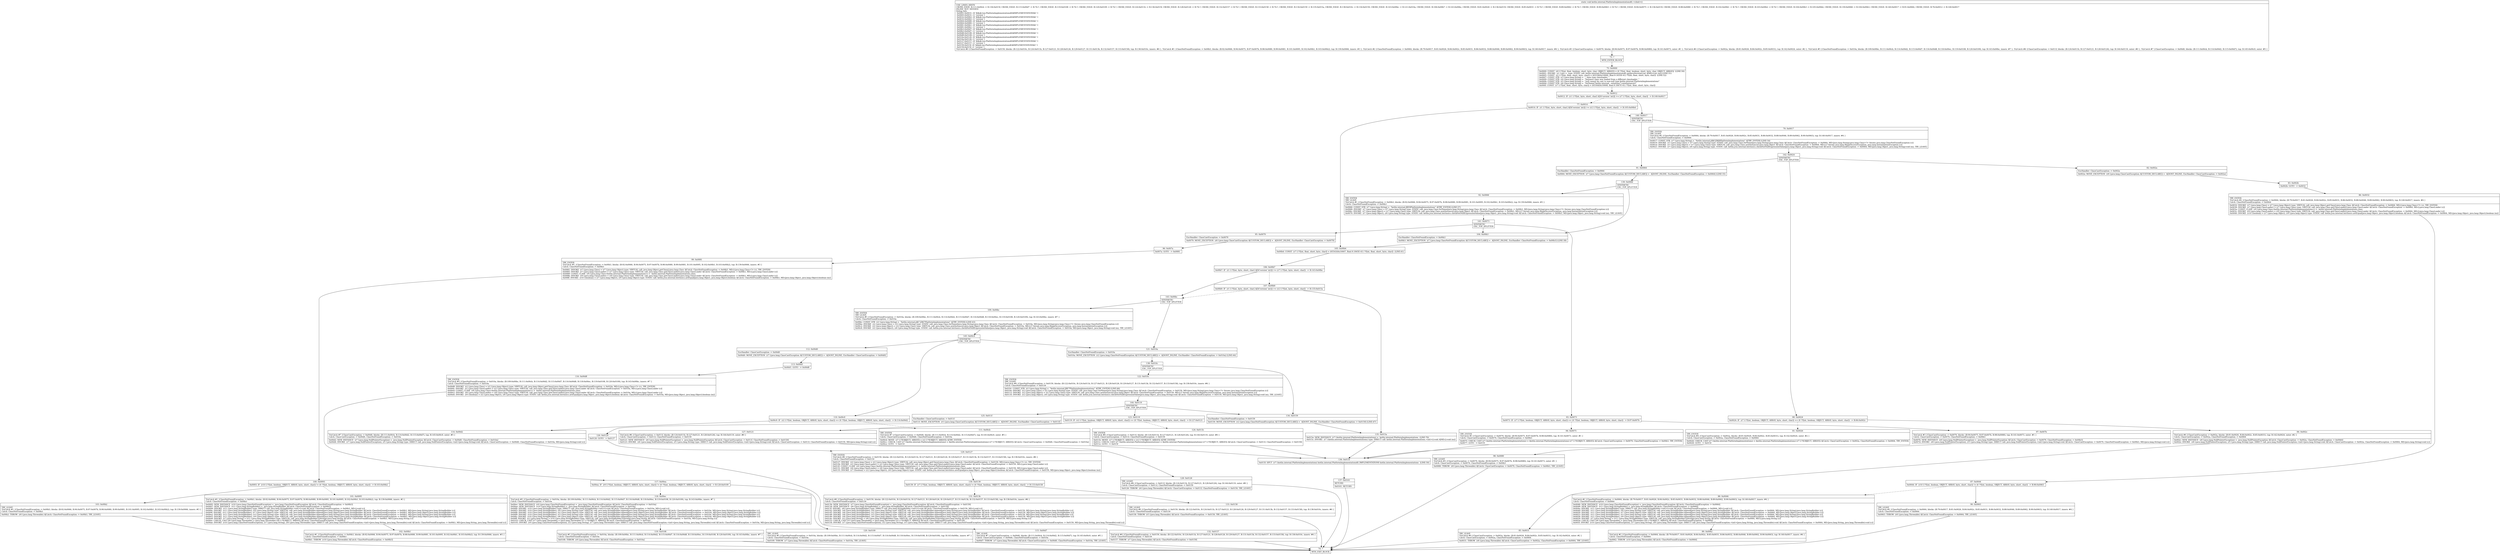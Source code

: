 digraph "CFG forkotlin.internal.PlatformImplementationsKt.\<clinit\>()V" {
Node_73 [shape=record,label="{73\:\ ?|MTH_ENTER_BLOCK\l}"];
Node_75 [shape=record,label="{75\:\ 0x0000|0x0000: CONST  (r0 I:??[int, float, boolean, short, byte, char, OBJECT, ARRAY]) = (0 ??[int, float, boolean, short, byte, char, OBJECT, ARRAY])  (LINE:50)\l0x0001: INVOKE  (r1 I:int) =  type: STATIC call: kotlin.internal.PlatformImplementationsKt.getJavaVersion():int A[MD:():int (m)] (LINE:51)\l0x0005: CONST  (r2 I:??[int, float, short, byte, char]) = (65536(0x10000, float:9.1835E\-41) ??[int, float, short, byte, char])  (LINE:52)\l0x0007: CONST_STR  (r3 I:java.lang.String) =  \", base type classloader: \" \l0x0009: CONST_STR  (r4 I:java.lang.String) =  \"Instance class was loaded from a different classloader: \" \l0x000b: CONST_STR  (r5 I:java.lang.String) =  \"null cannot be cast to non\-null type kotlin.internal.PlatformImplementations\" \l0x000d: CONST_STR  (r6 I:java.lang.String) =  \"forName(\"kotlin.internal…entations\").newInstance()\" \l0x000f: CONST  (r7 I:??[int, float, short, byte, char]) = (65544(0x10008, float:9.1847E\-41) ??[int, float, short, byte, char]) \l}"];
Node_76 [shape=record,label="{76\:\ 0x0012|0x0012: IF  (r1 I:??[int, byte, short, char] A[D('version' int)]) \>= (r7 I:??[int, byte, short, char])  \-\> B:140:0x0017 \l}"];
Node_77 [shape=record,label="{77\:\ 0x0014|0x0014: IF  (r1 I:??[int, byte, short, char] A[D('version' int)]) \>= (r2 I:??[int, byte, short, char])  \-\> B:105:0x00b4 \l}"];
Node_105 [shape=record,label="{105\:\ 0x00b4|0x00b4: CONST  (r7 I:??[int, float, short, byte, char]) = (65543(0x10007, float:9.1845E\-41) ??[int, float, short, byte, char])  (LINE:61)\l}"];
Node_106 [shape=record,label="{106\:\ 0x00b7|0x00b7: IF  (r1 I:??[int, byte, short, char] A[D('version' int)]) \>= (r7 I:??[int, byte, short, char])  \-\> B:143:0x00bc \l}"];
Node_107 [shape=record,label="{107\:\ 0x00b9|0x00b9: IF  (r1 I:??[int, byte, short, char] A[D('version' int)]) \>= (r2 I:??[int, byte, short, char])  \-\> B:135:0x015a \l}"];
Node_135 [shape=record,label="{135\:\ 0x015a|0x015a: NEW_INSTANCE  (r7 I:kotlin.internal.PlatformImplementations) =  kotlin.internal.PlatformImplementations  (LINE:70)\l0x015c: INVOKE  (r7 I:kotlin.internal.PlatformImplementations) type: DIRECT call: kotlin.internal.PlatformImplementations.\<init\>():void A[MD:():void (m)]\l}"];
Node_136 [shape=record,label="{136\:\ 0x015f|0x015f: SPUT  (r7 I:kotlin.internal.PlatformImplementations) kotlin.internal.PlatformImplementationsKt.IMPLEMENTATIONS kotlin.internal.PlatformImplementations  (LINE:50)\l}"];
Node_137 [shape=record,label="{137\:\ 0x0161|RETURN\l|0x0161: RETURN   \l}"];
Node_74 [shape=record,label="{74\:\ ?|MTH_EXIT_BLOCK\l}"];
Node_143 [shape=record,label="{143\:\ 0x00bc|SYNTHETIC\lEXC_TOP_SPLITTER\l}"];
Node_109 [shape=record,label="{109\:\ 0x00bc|TRY_ENTER\lTRY_LEAVE\lTryCatch #5 \{ClassNotFoundException \-\> 0x010a, blocks: (B:109:0x00bc, B:111:0x00cb, B:114:0x00d2, B:115:0x00d7, B:116:0x00d8, B:118:0x00ec, B:119:0x0108, B:120:0x0109), top: B:143:0x00bc, inners: #7 \}\lCatch: ClassNotFoundException \-\> 0x010a\l|0x00bc: CONST_STR  (r2 I:java.lang.String) =  \"kotlin.internal.jdk7.JDK7PlatformImplementations\" A[TRY_ENTER] (LINE:63)\l0x00be: INVOKE  (r2 I:java.lang.Class) = (r2 I:java.lang.String) type: STATIC call: java.lang.Class.forName(java.lang.String):java.lang.Class A[Catch: ClassNotFoundException \-\> 0x010a, MD:(java.lang.String):java.lang.Class\<?\> throws java.lang.ClassNotFoundException (c)]\l0x00c2: INVOKE  (r2 I:java.lang.Object) = (r2 I:java.lang.Class) type: VIRTUAL call: java.lang.Class.newInstance():java.lang.Object A[Catch: ClassNotFoundException \-\> 0x010a, MD:():T throws java.lang.IllegalAccessException, java.lang.InstantiationException (c)]\l0x00c6: INVOKE  (r2 I:java.lang.Object), (r6 I:java.lang.String) type: STATIC call: kotlin.jvm.internal.Intrinsics.checkNotNullExpressionValue(java.lang.Object, java.lang.String):void A[Catch: ClassNotFoundException \-\> 0x010a, MD:(java.lang.Object, java.lang.String):void (m), TRY_LEAVE]\l}"];
Node_145 [shape=record,label="{145\:\ 0x00c9|SYNTHETIC\lEXC_TOP_SPLITTER\l}"];
Node_110 [shape=record,label="{110\:\ 0x00c9|0x00c9: IF  (r2 I:??[int, boolean, OBJECT, ARRAY, byte, short, char]) == (0 ??[int, boolean, OBJECT, ARRAY, byte, short, char])  \-\> B:114:0x00d2 \l}"];
Node_111 [shape=record,label="{111\:\ 0x00cb|TRY_ENTER\lTryCatch #7 \{ClassCastException \-\> 0x00d0, blocks: (B:111:0x00cb, B:114:0x00d2, B:115:0x00d7), top: B:145:0x00c9, outer: #5 \}\lCatch: ClassCastException \-\> 0x00d0, ClassNotFoundException \-\> 0x010a\l|0x00cb: MOVE  (r7 I:??[OBJECT, ARRAY]) = (r2 I:??[OBJECT, ARRAY]) A[TRY_ENTER]\l0x00cc: CHECK_CAST (r7 I:kotlin.internal.PlatformImplementations) = (kotlin.internal.PlatformImplementations) (r7 I:??[OBJECT, ARRAY]) A[Catch: ClassCastException \-\> 0x00d0, ClassNotFoundException \-\> 0x010a]\l0x00ce: GOTO  \-\> 0x015f \l}"];
Node_114 [shape=record,label="{114\:\ 0x00d2|TryCatch #7 \{ClassCastException \-\> 0x00d0, blocks: (B:111:0x00cb, B:114:0x00d2, B:115:0x00d7), top: B:145:0x00c9, outer: #5 \}\lCatch: ClassCastException \-\> 0x00d0, ClassNotFoundException \-\> 0x010a\l|0x00d2: NEW_INSTANCE  (r7 I:java.lang.NullPointerException) =  java.lang.NullPointerException A[Catch: ClassCastException \-\> 0x00d0, ClassNotFoundException \-\> 0x010a]\l0x00d4: INVOKE  (r7 I:java.lang.NullPointerException), (r5 I:java.lang.String) type: DIRECT call: java.lang.NullPointerException.\<init\>(java.lang.String):void A[Catch: ClassCastException \-\> 0x00d0, ClassNotFoundException \-\> 0x010a, MD:(java.lang.String):void (c)]\l}"];
Node_115 [shape=record,label="{115\:\ 0x00d7|TRY_LEAVE\lTryCatch #7 \{ClassCastException \-\> 0x00d0, blocks: (B:111:0x00cb, B:114:0x00d2, B:115:0x00d7), top: B:145:0x00c9, outer: #5 \}\lCatch: ClassCastException \-\> 0x00d0, ClassNotFoundException \-\> 0x010a\l|0x00d7: THROW  (r7 I:java.lang.Throwable) A[Catch: ClassCastException \-\> 0x00d0, ClassNotFoundException \-\> 0x010a, TRY_LEAVE]\l}"];
Node_112 [shape=record,label="{112\:\ 0x00d0|ExcHandler: ClassCastException \-\> 0x00d0\l|0x00d0: MOVE_EXCEPTION  (r7 I:java.lang.ClassCastException A[CUSTOM_DECLARE]) =  A[DONT_INLINE, ExcHandler: ClassCastException \-\> 0x00d0]\l}"];
Node_113 [shape=record,label="{113\:\ 0x00d1|0x00d1: GOTO  \-\> 0x00d8 \l}"];
Node_116 [shape=record,label="{116\:\ 0x00d8|TRY_ENTER\lTryCatch #5 \{ClassNotFoundException \-\> 0x010a, blocks: (B:109:0x00bc, B:111:0x00cb, B:114:0x00d2, B:115:0x00d7, B:116:0x00d8, B:118:0x00ec, B:119:0x0108, B:120:0x0109), top: B:143:0x00bc, inners: #7 \}\lCatch: ClassNotFoundException \-\> 0x010a\l|0x00d8: INVOKE  (r2 I:java.lang.Class) = (r2 I:java.lang.Object) type: VIRTUAL call: java.lang.Object.getClass():java.lang.Class A[Catch: ClassNotFoundException \-\> 0x010a, MD:():java.lang.Class\<?\> (c), TRY_ENTER]\l0x00dc: INVOKE  (r2 I:java.lang.ClassLoader) = (r2 I:java.lang.Class) type: VIRTUAL call: java.lang.Class.getClassLoader():java.lang.ClassLoader A[Catch: ClassNotFoundException \-\> 0x010a, MD:():java.lang.ClassLoader (c)]\l0x00e0: CONST_CLASS  (r8 I:java.lang.Class\<kotlin.internal.PlatformImplementations\>) =  kotlin.internal.PlatformImplementations.class \l0x00e2: INVOKE  (r8 I:java.lang.ClassLoader) = (r8 I:java.lang.Class) type: VIRTUAL call: java.lang.Class.getClassLoader():java.lang.ClassLoader A[Catch: ClassNotFoundException \-\> 0x010a, MD:():java.lang.ClassLoader (c)]\l0x00e6: INVOKE  (r9 I:boolean) = (r2 I:java.lang.Object), (r8 I:java.lang.Object) type: STATIC call: kotlin.jvm.internal.Intrinsics.areEqual(java.lang.Object, java.lang.Object):boolean A[Catch: ClassNotFoundException \-\> 0x010a, MD:(java.lang.Object, java.lang.Object):boolean (m)]\l}"];
Node_117 [shape=record,label="{117\:\ 0x00ea|0x00ea: IF  (r9 I:??[int, boolean, OBJECT, ARRAY, byte, short, char]) != (0 ??[int, boolean, OBJECT, ARRAY, byte, short, char])  \-\> B:120:0x0109 \l}"];
Node_118 [shape=record,label="{118\:\ 0x00ec|TryCatch #5 \{ClassNotFoundException \-\> 0x010a, blocks: (B:109:0x00bc, B:111:0x00cb, B:114:0x00d2, B:115:0x00d7, B:116:0x00d8, B:118:0x00ec, B:119:0x0108, B:120:0x0109), top: B:143:0x00bc, inners: #7 \}\lCatch: ClassNotFoundException \-\> 0x010a\l|0x00ec: NEW_INSTANCE  (r9 I:java.lang.ClassNotFoundException) =  java.lang.ClassNotFoundException A[Catch: ClassNotFoundException \-\> 0x010a]\l0x00ee: NEW_INSTANCE  (r10 I:java.lang.StringBuilder) =  java.lang.StringBuilder A[Catch: ClassNotFoundException \-\> 0x010a]\l0x00f0: INVOKE  (r10 I:java.lang.StringBuilder) type: DIRECT call: java.lang.StringBuilder.\<init\>():void A[Catch: ClassNotFoundException \-\> 0x010a, MD:():void (c)]\l0x00f3: INVOKE  (r10 I:java.lang.StringBuilder), (r4 I:java.lang.String) type: VIRTUAL call: java.lang.StringBuilder.append(java.lang.String):java.lang.StringBuilder A[Catch: ClassNotFoundException \-\> 0x010a, MD:(java.lang.String):java.lang.StringBuilder (c)]\l0x00f6: INVOKE  (r10 I:java.lang.StringBuilder), (r2 I:java.lang.Object) type: VIRTUAL call: java.lang.StringBuilder.append(java.lang.Object):java.lang.StringBuilder A[Catch: ClassNotFoundException \-\> 0x010a, MD:(java.lang.Object):java.lang.StringBuilder (c)]\l0x00f9: INVOKE  (r10 I:java.lang.StringBuilder), (r3 I:java.lang.String) type: VIRTUAL call: java.lang.StringBuilder.append(java.lang.String):java.lang.StringBuilder A[Catch: ClassNotFoundException \-\> 0x010a, MD:(java.lang.String):java.lang.StringBuilder (c)]\l0x00fc: INVOKE  (r10 I:java.lang.StringBuilder), (r8 I:java.lang.Object) type: VIRTUAL call: java.lang.StringBuilder.append(java.lang.Object):java.lang.StringBuilder A[Catch: ClassNotFoundException \-\> 0x010a, MD:(java.lang.Object):java.lang.StringBuilder (c)]\l0x00ff: INVOKE  (r2 I:java.lang.String) = (r10 I:java.lang.StringBuilder) type: VIRTUAL call: java.lang.StringBuilder.toString():java.lang.String A[Catch: ClassNotFoundException \-\> 0x010a, MD:():java.lang.String (c)]\l0x0103: CHECK_CAST (r7 I:java.lang.Throwable) = (java.lang.Throwable) (r7 I:??[OBJECT, ARRAY]) A[Catch: ClassNotFoundException \-\> 0x010a]\l0x0105: INVOKE  (r9 I:java.lang.ClassNotFoundException), (r2 I:java.lang.String), (r7 I:java.lang.Throwable) type: DIRECT call: java.lang.ClassNotFoundException.\<init\>(java.lang.String, java.lang.Throwable):void A[Catch: ClassNotFoundException \-\> 0x010a, MD:(java.lang.String, java.lang.Throwable):void (c)]\l}"];
Node_119 [shape=record,label="{119\:\ 0x0108|TryCatch #5 \{ClassNotFoundException \-\> 0x010a, blocks: (B:109:0x00bc, B:111:0x00cb, B:114:0x00d2, B:115:0x00d7, B:116:0x00d8, B:118:0x00ec, B:119:0x0108, B:120:0x0109), top: B:143:0x00bc, inners: #7 \}\lCatch: ClassNotFoundException \-\> 0x010a\l|0x0108: THROW  (r9 I:java.lang.Throwable) A[Catch: ClassNotFoundException \-\> 0x010a]\l}"];
Node_120 [shape=record,label="{120\:\ 0x0109|TRY_LEAVE\lTryCatch #5 \{ClassNotFoundException \-\> 0x010a, blocks: (B:109:0x00bc, B:111:0x00cb, B:114:0x00d2, B:115:0x00d7, B:116:0x00d8, B:118:0x00ec, B:119:0x0108, B:120:0x0109), top: B:143:0x00bc, inners: #7 \}\lCatch: ClassNotFoundException \-\> 0x010a\l|0x0109: THROW  (r7 I:java.lang.Throwable) A[Catch: ClassNotFoundException \-\> 0x010a, TRY_LEAVE]\l}"];
Node_121 [shape=record,label="{121\:\ 0x010a|ExcHandler: ClassNotFoundException \-\> 0x010a\l|0x010a: MOVE_EXCEPTION  (r2 I:java.lang.ClassNotFoundException A[CUSTOM_DECLARE]) =  A[DONT_INLINE, ExcHandler: ClassNotFoundException \-\> 0x010a] (LINE:64)\l}"];
Node_138 [shape=record,label="{138\:\ 0x010c|SYNTHETIC\lEXC_TOP_SPLITTER\l}"];
Node_122 [shape=record,label="{122\:\ 0x010c|TRY_ENTER\lTRY_LEAVE\lTryCatch #0 \{ClassNotFoundException \-\> 0x0159, blocks: (B:122:0x010c, B:124:0x011b, B:127:0x0121, B:128:0x0126, B:129:0x0127, B:131:0x013b, B:132:0x0157, B:133:0x0158), top: B:138:0x010c, inners: #6 \}\lCatch: ClassNotFoundException \-\> 0x0159\l|0x010c: CONST_STR  (r2 I:java.lang.String) =  \"kotlin.internal.JRE7PlatformImplementations\" A[TRY_ENTER] (LINE:66)\l0x010e: INVOKE  (r2 I:java.lang.Class) = (r2 I:java.lang.String) type: STATIC call: java.lang.Class.forName(java.lang.String):java.lang.Class A[Catch: ClassNotFoundException \-\> 0x0159, MD:(java.lang.String):java.lang.Class\<?\> throws java.lang.ClassNotFoundException (c)]\l0x0112: INVOKE  (r2 I:java.lang.Object) = (r2 I:java.lang.Class) type: VIRTUAL call: java.lang.Class.newInstance():java.lang.Object A[Catch: ClassNotFoundException \-\> 0x0159, MD:():T throws java.lang.IllegalAccessException, java.lang.InstantiationException (c)]\l0x0116: INVOKE  (r2 I:java.lang.Object), (r6 I:java.lang.String) type: STATIC call: kotlin.jvm.internal.Intrinsics.checkNotNullExpressionValue(java.lang.Object, java.lang.String):void A[Catch: ClassNotFoundException \-\> 0x0159, MD:(java.lang.Object, java.lang.String):void (m), TRY_LEAVE]\l}"];
Node_144 [shape=record,label="{144\:\ 0x0119|SYNTHETIC\lEXC_TOP_SPLITTER\l}"];
Node_123 [shape=record,label="{123\:\ 0x0119|0x0119: IF  (r2 I:??[int, boolean, OBJECT, ARRAY, byte, short, char]) == (0 ??[int, boolean, OBJECT, ARRAY, byte, short, char])  \-\> B:127:0x0121 \l}"];
Node_124 [shape=record,label="{124\:\ 0x011b|TRY_ENTER\lTryCatch #6 \{ClassCastException \-\> 0x011f, blocks: (B:124:0x011b, B:127:0x0121, B:128:0x0126), top: B:144:0x0119, outer: #0 \}\lCatch: ClassCastException \-\> 0x011f, ClassNotFoundException \-\> 0x0159\l|0x011b: MOVE  (r7 I:??[OBJECT, ARRAY]) = (r2 I:??[OBJECT, ARRAY]) A[TRY_ENTER]\l0x011c: CHECK_CAST (r7 I:kotlin.internal.PlatformImplementations) = (kotlin.internal.PlatformImplementations) (r7 I:??[OBJECT, ARRAY]) A[Catch: ClassCastException \-\> 0x011f, ClassNotFoundException \-\> 0x0159]\l0x011e: GOTO  \-\> 0x015f \l}"];
Node_127 [shape=record,label="{127\:\ 0x0121|TryCatch #6 \{ClassCastException \-\> 0x011f, blocks: (B:124:0x011b, B:127:0x0121, B:128:0x0126), top: B:144:0x0119, outer: #0 \}\lCatch: ClassCastException \-\> 0x011f, ClassNotFoundException \-\> 0x0159\l|0x0121: NEW_INSTANCE  (r6 I:java.lang.NullPointerException) =  java.lang.NullPointerException A[Catch: ClassCastException \-\> 0x011f, ClassNotFoundException \-\> 0x0159]\l0x0123: INVOKE  (r6 I:java.lang.NullPointerException), (r5 I:java.lang.String) type: DIRECT call: java.lang.NullPointerException.\<init\>(java.lang.String):void A[Catch: ClassCastException \-\> 0x011f, ClassNotFoundException \-\> 0x0159, MD:(java.lang.String):void (c)]\l}"];
Node_128 [shape=record,label="{128\:\ 0x0126|TRY_LEAVE\lTryCatch #6 \{ClassCastException \-\> 0x011f, blocks: (B:124:0x011b, B:127:0x0121, B:128:0x0126), top: B:144:0x0119, outer: #0 \}\lCatch: ClassCastException \-\> 0x011f, ClassNotFoundException \-\> 0x0159\l|0x0126: THROW  (r6 I:java.lang.Throwable) A[Catch: ClassCastException \-\> 0x011f, ClassNotFoundException \-\> 0x0159, TRY_LEAVE]\l}"];
Node_125 [shape=record,label="{125\:\ 0x011f|ExcHandler: ClassCastException \-\> 0x011f\l|0x011f: MOVE_EXCEPTION  (r5 I:java.lang.ClassCastException A[CUSTOM_DECLARE]) =  A[DONT_INLINE, ExcHandler: ClassCastException \-\> 0x011f]\l}"];
Node_126 [shape=record,label="{126\:\ 0x0120|0x0120: GOTO  \-\> 0x0127 \l}"];
Node_129 [shape=record,label="{129\:\ 0x0127|TRY_ENTER\lTryCatch #0 \{ClassNotFoundException \-\> 0x0159, blocks: (B:122:0x010c, B:124:0x011b, B:127:0x0121, B:128:0x0126, B:129:0x0127, B:131:0x013b, B:132:0x0157, B:133:0x0158), top: B:138:0x010c, inners: #6 \}\lCatch: ClassNotFoundException \-\> 0x0159\l|0x0127: INVOKE  (r2 I:java.lang.Class) = (r2 I:java.lang.Object) type: VIRTUAL call: java.lang.Object.getClass():java.lang.Class A[Catch: ClassNotFoundException \-\> 0x0159, MD:():java.lang.Class\<?\> (c), TRY_ENTER]\l0x012b: INVOKE  (r2 I:java.lang.ClassLoader) = (r2 I:java.lang.Class) type: VIRTUAL call: java.lang.Class.getClassLoader():java.lang.ClassLoader A[Catch: ClassNotFoundException \-\> 0x0159, MD:():java.lang.ClassLoader (c)]\l0x012f: CONST_CLASS  (r6 I:java.lang.Class\<kotlin.internal.PlatformImplementations\>) =  kotlin.internal.PlatformImplementations.class \l0x0131: INVOKE  (r6 I:java.lang.ClassLoader) = (r6 I:java.lang.Class) type: VIRTUAL call: java.lang.Class.getClassLoader():java.lang.ClassLoader A[Catch: ClassNotFoundException \-\> 0x0159, MD:():java.lang.ClassLoader (c)]\l0x0135: INVOKE  (r7 I:boolean) = (r2 I:java.lang.Object), (r6 I:java.lang.Object) type: STATIC call: kotlin.jvm.internal.Intrinsics.areEqual(java.lang.Object, java.lang.Object):boolean A[Catch: ClassNotFoundException \-\> 0x0159, MD:(java.lang.Object, java.lang.Object):boolean (m)]\l}"];
Node_130 [shape=record,label="{130\:\ 0x0139|0x0139: IF  (r7 I:??[int, boolean, OBJECT, ARRAY, byte, short, char]) != (0 ??[int, boolean, OBJECT, ARRAY, byte, short, char])  \-\> B:133:0x0158 \l}"];
Node_131 [shape=record,label="{131\:\ 0x013b|TryCatch #0 \{ClassNotFoundException \-\> 0x0159, blocks: (B:122:0x010c, B:124:0x011b, B:127:0x0121, B:128:0x0126, B:129:0x0127, B:131:0x013b, B:132:0x0157, B:133:0x0158), top: B:138:0x010c, inners: #6 \}\lCatch: ClassNotFoundException \-\> 0x0159\l|0x013b: NEW_INSTANCE  (r7 I:java.lang.ClassNotFoundException) =  java.lang.ClassNotFoundException A[Catch: ClassNotFoundException \-\> 0x0159]\l0x013d: NEW_INSTANCE  (r8 I:java.lang.StringBuilder) =  java.lang.StringBuilder A[Catch: ClassNotFoundException \-\> 0x0159]\l0x013f: INVOKE  (r8 I:java.lang.StringBuilder) type: DIRECT call: java.lang.StringBuilder.\<init\>():void A[Catch: ClassNotFoundException \-\> 0x0159, MD:():void (c)]\l0x0142: INVOKE  (r8 I:java.lang.StringBuilder), (r4 I:java.lang.String) type: VIRTUAL call: java.lang.StringBuilder.append(java.lang.String):java.lang.StringBuilder A[Catch: ClassNotFoundException \-\> 0x0159, MD:(java.lang.String):java.lang.StringBuilder (c)]\l0x0145: INVOKE  (r8 I:java.lang.StringBuilder), (r2 I:java.lang.Object) type: VIRTUAL call: java.lang.StringBuilder.append(java.lang.Object):java.lang.StringBuilder A[Catch: ClassNotFoundException \-\> 0x0159, MD:(java.lang.Object):java.lang.StringBuilder (c)]\l0x0148: INVOKE  (r8 I:java.lang.StringBuilder), (r3 I:java.lang.String) type: VIRTUAL call: java.lang.StringBuilder.append(java.lang.String):java.lang.StringBuilder A[Catch: ClassNotFoundException \-\> 0x0159, MD:(java.lang.String):java.lang.StringBuilder (c)]\l0x014b: INVOKE  (r8 I:java.lang.StringBuilder), (r6 I:java.lang.Object) type: VIRTUAL call: java.lang.StringBuilder.append(java.lang.Object):java.lang.StringBuilder A[Catch: ClassNotFoundException \-\> 0x0159, MD:(java.lang.Object):java.lang.StringBuilder (c)]\l0x014e: INVOKE  (r2 I:java.lang.String) = (r8 I:java.lang.StringBuilder) type: VIRTUAL call: java.lang.StringBuilder.toString():java.lang.String A[Catch: ClassNotFoundException \-\> 0x0159, MD:():java.lang.String (c)]\l0x0152: CHECK_CAST (r5 I:java.lang.Throwable) = (java.lang.Throwable) (r5 I:??[OBJECT, ARRAY]) A[Catch: ClassNotFoundException \-\> 0x0159]\l0x0154: INVOKE  (r7 I:java.lang.ClassNotFoundException), (r2 I:java.lang.String), (r5 I:java.lang.Throwable) type: DIRECT call: java.lang.ClassNotFoundException.\<init\>(java.lang.String, java.lang.Throwable):void A[Catch: ClassNotFoundException \-\> 0x0159, MD:(java.lang.String, java.lang.Throwable):void (c)]\l}"];
Node_132 [shape=record,label="{132\:\ 0x0157|TryCatch #0 \{ClassNotFoundException \-\> 0x0159, blocks: (B:122:0x010c, B:124:0x011b, B:127:0x0121, B:128:0x0126, B:129:0x0127, B:131:0x013b, B:132:0x0157, B:133:0x0158), top: B:138:0x010c, inners: #6 \}\lCatch: ClassNotFoundException \-\> 0x0159\l|0x0157: THROW  (r7 I:java.lang.Throwable) A[Catch: ClassNotFoundException \-\> 0x0159]\l}"];
Node_133 [shape=record,label="{133\:\ 0x0158|TRY_LEAVE\lTryCatch #0 \{ClassNotFoundException \-\> 0x0159, blocks: (B:122:0x010c, B:124:0x011b, B:127:0x0121, B:128:0x0126, B:129:0x0127, B:131:0x013b, B:132:0x0157, B:133:0x0158), top: B:138:0x010c, inners: #6 \}\lCatch: ClassNotFoundException \-\> 0x0159\l|0x0158: THROW  (r5 I:java.lang.Throwable) A[Catch: ClassNotFoundException \-\> 0x0159, TRY_LEAVE]\l}"];
Node_134 [shape=record,label="{134\:\ 0x0159|ExcHandler: ClassNotFoundException \-\> 0x0159\l|0x0159: MOVE_EXCEPTION  (r2 I:java.lang.ClassNotFoundException A[CUSTOM_DECLARE]) =  A[DONT_INLINE, ExcHandler: ClassNotFoundException \-\> 0x0159] (LINE:67)\l}"];
Node_140 [shape=record,label="{140\:\ 0x0017|SYNTHETIC\lEXC_TOP_SPLITTER\l}"];
Node_79 [shape=record,label="{79\:\ 0x0017|TRY_ENTER\lTRY_LEAVE\lTryCatch #2 \{ClassNotFoundException \-\> 0x0064, blocks: (B:79:0x0017, B:81:0x0026, B:84:0x002c, B:85:0x0031, B:86:0x0032, B:88:0x0046, B:89:0x0062, B:90:0x0063), top: B:140:0x0017, inners: #4 \}\lCatch: ClassNotFoundException \-\> 0x0064\l|0x0017: CONST_STR  (r7 I:java.lang.String) =  \"kotlin.internal.jdk8.JDK8PlatformImplementations\" A[TRY_ENTER] (LINE:54)\l0x0019: INVOKE  (r7 I:java.lang.Class) = (r7 I:java.lang.String) type: STATIC call: java.lang.Class.forName(java.lang.String):java.lang.Class A[Catch: ClassNotFoundException \-\> 0x0064, MD:(java.lang.String):java.lang.Class\<?\> throws java.lang.ClassNotFoundException (c)]\l0x001d: INVOKE  (r7 I:java.lang.Object) = (r7 I:java.lang.Class) type: VIRTUAL call: java.lang.Class.newInstance():java.lang.Object A[Catch: ClassNotFoundException \-\> 0x0064, MD:():T throws java.lang.IllegalAccessException, java.lang.InstantiationException (c)]\l0x0021: INVOKE  (r7 I:java.lang.Object), (r6 I:java.lang.String) type: STATIC call: kotlin.jvm.internal.Intrinsics.checkNotNullExpressionValue(java.lang.Object, java.lang.String):void A[Catch: ClassNotFoundException \-\> 0x0064, MD:(java.lang.Object, java.lang.String):void (m), TRY_LEAVE]\l}"];
Node_142 [shape=record,label="{142\:\ 0x0024|SYNTHETIC\lEXC_TOP_SPLITTER\l}"];
Node_80 [shape=record,label="{80\:\ 0x0024|0x0024: IF  (r7 I:??[int, boolean, OBJECT, ARRAY, byte, short, char]) == (0 ??[int, boolean, OBJECT, ARRAY, byte, short, char])  \-\> B:84:0x002c \l}"];
Node_81 [shape=record,label="{81\:\ 0x0026|TRY_ENTER\lTryCatch #4 \{ClassCastException \-\> 0x002a, blocks: (B:81:0x0026, B:84:0x002c, B:85:0x0031), top: B:142:0x0024, outer: #2 \}\lCatch: ClassCastException \-\> 0x002a, ClassNotFoundException \-\> 0x0064\l|0x0026: CHECK_CAST (r7 I:kotlin.internal.PlatformImplementations) = (kotlin.internal.PlatformImplementations) (r7 I:??[OBJECT, ARRAY]) A[Catch: ClassCastException \-\> 0x002a, ClassNotFoundException \-\> 0x0064, TRY_ENTER]\l0x0028: GOTO  \-\> 0x015f \l}"];
Node_84 [shape=record,label="{84\:\ 0x002c|TryCatch #4 \{ClassCastException \-\> 0x002a, blocks: (B:81:0x0026, B:84:0x002c, B:85:0x0031), top: B:142:0x0024, outer: #2 \}\lCatch: ClassCastException \-\> 0x002a, ClassNotFoundException \-\> 0x0064\l|0x002c: NEW_INSTANCE  (r8 I:java.lang.NullPointerException) =  java.lang.NullPointerException A[Catch: ClassCastException \-\> 0x002a, ClassNotFoundException \-\> 0x0064]\l0x002e: INVOKE  (r8 I:java.lang.NullPointerException), (r5 I:java.lang.String) type: DIRECT call: java.lang.NullPointerException.\<init\>(java.lang.String):void A[Catch: ClassCastException \-\> 0x002a, ClassNotFoundException \-\> 0x0064, MD:(java.lang.String):void (c)]\l}"];
Node_85 [shape=record,label="{85\:\ 0x0031|TRY_LEAVE\lTryCatch #4 \{ClassCastException \-\> 0x002a, blocks: (B:81:0x0026, B:84:0x002c, B:85:0x0031), top: B:142:0x0024, outer: #2 \}\lCatch: ClassCastException \-\> 0x002a, ClassNotFoundException \-\> 0x0064\l|0x0031: THROW  (r8 I:java.lang.Throwable) A[Catch: ClassCastException \-\> 0x002a, ClassNotFoundException \-\> 0x0064, TRY_LEAVE]\l}"];
Node_82 [shape=record,label="{82\:\ 0x002a|ExcHandler: ClassCastException \-\> 0x002a\l|0x002a: MOVE_EXCEPTION  (r8 I:java.lang.ClassCastException A[CUSTOM_DECLARE]) =  A[DONT_INLINE, ExcHandler: ClassCastException \-\> 0x002a]\l}"];
Node_83 [shape=record,label="{83\:\ 0x002b|0x002b: GOTO  \-\> 0x0032 \l}"];
Node_86 [shape=record,label="{86\:\ 0x0032|TRY_ENTER\lTryCatch #2 \{ClassNotFoundException \-\> 0x0064, blocks: (B:79:0x0017, B:81:0x0026, B:84:0x002c, B:85:0x0031, B:86:0x0032, B:88:0x0046, B:89:0x0062, B:90:0x0063), top: B:140:0x0017, inners: #4 \}\lCatch: ClassNotFoundException \-\> 0x0064\l|0x0032: INVOKE  (r7 I:java.lang.Class) = (r7 I:java.lang.Object) type: VIRTUAL call: java.lang.Object.getClass():java.lang.Class A[Catch: ClassNotFoundException \-\> 0x0064, MD:():java.lang.Class\<?\> (c), TRY_ENTER]\l0x0036: INVOKE  (r7 I:java.lang.ClassLoader) = (r7 I:java.lang.Class) type: VIRTUAL call: java.lang.Class.getClassLoader():java.lang.ClassLoader A[Catch: ClassNotFoundException \-\> 0x0064, MD:():java.lang.ClassLoader (c)]\l0x003a: CONST_CLASS  (r9 I:java.lang.Class\<kotlin.internal.PlatformImplementations\>) =  kotlin.internal.PlatformImplementations.class \l0x003c: INVOKE  (r9 I:java.lang.ClassLoader) = (r9 I:java.lang.Class) type: VIRTUAL call: java.lang.Class.getClassLoader():java.lang.ClassLoader A[Catch: ClassNotFoundException \-\> 0x0064, MD:():java.lang.ClassLoader (c)]\l0x0040: INVOKE  (r10 I:boolean) = (r7 I:java.lang.Object), (r9 I:java.lang.Object) type: STATIC call: kotlin.jvm.internal.Intrinsics.areEqual(java.lang.Object, java.lang.Object):boolean A[Catch: ClassNotFoundException \-\> 0x0064, MD:(java.lang.Object, java.lang.Object):boolean (m)]\l}"];
Node_87 [shape=record,label="{87\:\ 0x0044|0x0044: IF  (r10 I:??[int, boolean, OBJECT, ARRAY, byte, short, char]) != (0 ??[int, boolean, OBJECT, ARRAY, byte, short, char])  \-\> B:90:0x0063 \l}"];
Node_88 [shape=record,label="{88\:\ 0x0046|TryCatch #2 \{ClassNotFoundException \-\> 0x0064, blocks: (B:79:0x0017, B:81:0x0026, B:84:0x002c, B:85:0x0031, B:86:0x0032, B:88:0x0046, B:89:0x0062, B:90:0x0063), top: B:140:0x0017, inners: #4 \}\lCatch: ClassNotFoundException \-\> 0x0064\l|0x0046: NEW_INSTANCE  (r10 I:java.lang.ClassNotFoundException) =  java.lang.ClassNotFoundException A[Catch: ClassNotFoundException \-\> 0x0064]\l0x0048: NEW_INSTANCE  (r11 I:java.lang.StringBuilder) =  java.lang.StringBuilder A[Catch: ClassNotFoundException \-\> 0x0064]\l0x004a: INVOKE  (r11 I:java.lang.StringBuilder) type: DIRECT call: java.lang.StringBuilder.\<init\>():void A[Catch: ClassNotFoundException \-\> 0x0064, MD:():void (c)]\l0x004d: INVOKE  (r11 I:java.lang.StringBuilder), (r4 I:java.lang.String) type: VIRTUAL call: java.lang.StringBuilder.append(java.lang.String):java.lang.StringBuilder A[Catch: ClassNotFoundException \-\> 0x0064, MD:(java.lang.String):java.lang.StringBuilder (c)]\l0x0050: INVOKE  (r11 I:java.lang.StringBuilder), (r7 I:java.lang.Object) type: VIRTUAL call: java.lang.StringBuilder.append(java.lang.Object):java.lang.StringBuilder A[Catch: ClassNotFoundException \-\> 0x0064, MD:(java.lang.Object):java.lang.StringBuilder (c)]\l0x0053: INVOKE  (r11 I:java.lang.StringBuilder), (r3 I:java.lang.String) type: VIRTUAL call: java.lang.StringBuilder.append(java.lang.String):java.lang.StringBuilder A[Catch: ClassNotFoundException \-\> 0x0064, MD:(java.lang.String):java.lang.StringBuilder (c)]\l0x0056: INVOKE  (r11 I:java.lang.StringBuilder), (r9 I:java.lang.Object) type: VIRTUAL call: java.lang.StringBuilder.append(java.lang.Object):java.lang.StringBuilder A[Catch: ClassNotFoundException \-\> 0x0064, MD:(java.lang.Object):java.lang.StringBuilder (c)]\l0x0059: INVOKE  (r7 I:java.lang.String) = (r11 I:java.lang.StringBuilder) type: VIRTUAL call: java.lang.StringBuilder.toString():java.lang.String A[Catch: ClassNotFoundException \-\> 0x0064, MD:():java.lang.String (c)]\l0x005d: CHECK_CAST (r8 I:java.lang.Throwable) = (java.lang.Throwable) (r8 I:??[OBJECT, ARRAY]) A[Catch: ClassNotFoundException \-\> 0x0064]\l0x005f: INVOKE  (r10 I:java.lang.ClassNotFoundException), (r7 I:java.lang.String), (r8 I:java.lang.Throwable) type: DIRECT call: java.lang.ClassNotFoundException.\<init\>(java.lang.String, java.lang.Throwable):void A[Catch: ClassNotFoundException \-\> 0x0064, MD:(java.lang.String, java.lang.Throwable):void (c)]\l}"];
Node_89 [shape=record,label="{89\:\ 0x0062|TryCatch #2 \{ClassNotFoundException \-\> 0x0064, blocks: (B:79:0x0017, B:81:0x0026, B:84:0x002c, B:85:0x0031, B:86:0x0032, B:88:0x0046, B:89:0x0062, B:90:0x0063), top: B:140:0x0017, inners: #4 \}\lCatch: ClassNotFoundException \-\> 0x0064\l|0x0062: THROW  (r10 I:java.lang.Throwable) A[Catch: ClassNotFoundException \-\> 0x0064]\l}"];
Node_90 [shape=record,label="{90\:\ 0x0063|TRY_LEAVE\lTryCatch #2 \{ClassNotFoundException \-\> 0x0064, blocks: (B:79:0x0017, B:81:0x0026, B:84:0x002c, B:85:0x0031, B:86:0x0032, B:88:0x0046, B:89:0x0062, B:90:0x0063), top: B:140:0x0017, inners: #4 \}\lCatch: ClassNotFoundException \-\> 0x0064\l|0x0063: THROW  (r8 I:java.lang.Throwable) A[Catch: ClassNotFoundException \-\> 0x0064, TRY_LEAVE]\l}"];
Node_91 [shape=record,label="{91\:\ 0x0064|ExcHandler: ClassNotFoundException \-\> 0x0064\l|0x0064: MOVE_EXCEPTION  (r7 I:java.lang.ClassNotFoundException A[CUSTOM_DECLARE]) =  A[DONT_INLINE, ExcHandler: ClassNotFoundException \-\> 0x0064] (LINE:55)\l}"];
Node_139 [shape=record,label="{139\:\ 0x0066|SYNTHETIC\lEXC_TOP_SPLITTER\l}"];
Node_92 [shape=record,label="{92\:\ 0x0066|TRY_ENTER\lTRY_LEAVE\lTryCatch #1 \{ClassNotFoundException \-\> 0x00b3, blocks: (B:92:0x0066, B:94:0x0075, B:97:0x007b, B:98:0x0080, B:99:0x0081, B:101:0x0095, B:102:0x00b1, B:103:0x00b2), top: B:139:0x0066, inners: #3 \}\lCatch: ClassNotFoundException \-\> 0x00b3\l|0x0066: CONST_STR  (r7 I:java.lang.String) =  \"kotlin.internal.JRE8PlatformImplementations\" A[TRY_ENTER] (LINE:57)\l0x0068: INVOKE  (r7 I:java.lang.Class) = (r7 I:java.lang.String) type: STATIC call: java.lang.Class.forName(java.lang.String):java.lang.Class A[Catch: ClassNotFoundException \-\> 0x00b3, MD:(java.lang.String):java.lang.Class\<?\> throws java.lang.ClassNotFoundException (c)]\l0x006c: INVOKE  (r7 I:java.lang.Object) = (r7 I:java.lang.Class) type: VIRTUAL call: java.lang.Class.newInstance():java.lang.Object A[Catch: ClassNotFoundException \-\> 0x00b3, MD:():T throws java.lang.IllegalAccessException, java.lang.InstantiationException (c)]\l0x0070: INVOKE  (r7 I:java.lang.Object), (r6 I:java.lang.String) type: STATIC call: kotlin.jvm.internal.Intrinsics.checkNotNullExpressionValue(java.lang.Object, java.lang.String):void A[Catch: ClassNotFoundException \-\> 0x00b3, MD:(java.lang.Object, java.lang.String):void (m), TRY_LEAVE]\l}"];
Node_141 [shape=record,label="{141\:\ 0x0073|SYNTHETIC\lEXC_TOP_SPLITTER\l}"];
Node_93 [shape=record,label="{93\:\ 0x0073|0x0073: IF  (r7 I:??[int, boolean, OBJECT, ARRAY, byte, short, char]) == (0 ??[int, boolean, OBJECT, ARRAY, byte, short, char])  \-\> B:97:0x007b \l}"];
Node_94 [shape=record,label="{94\:\ 0x0075|TRY_ENTER\lTryCatch #3 \{ClassCastException \-\> 0x0079, blocks: (B:94:0x0075, B:97:0x007b, B:98:0x0080), top: B:141:0x0073, outer: #1 \}\lCatch: ClassCastException \-\> 0x0079, ClassNotFoundException \-\> 0x00b3\l|0x0075: CHECK_CAST (r7 I:kotlin.internal.PlatformImplementations) = (kotlin.internal.PlatformImplementations) (r7 I:??[OBJECT, ARRAY]) A[Catch: ClassCastException \-\> 0x0079, ClassNotFoundException \-\> 0x00b3, TRY_ENTER]\l0x0077: GOTO  \-\> 0x015f \l}"];
Node_97 [shape=record,label="{97\:\ 0x007b|TryCatch #3 \{ClassCastException \-\> 0x0079, blocks: (B:94:0x0075, B:97:0x007b, B:98:0x0080), top: B:141:0x0073, outer: #1 \}\lCatch: ClassCastException \-\> 0x0079, ClassNotFoundException \-\> 0x00b3\l|0x007b: NEW_INSTANCE  (r8 I:java.lang.NullPointerException) =  java.lang.NullPointerException A[Catch: ClassCastException \-\> 0x0079, ClassNotFoundException \-\> 0x00b3]\l0x007d: INVOKE  (r8 I:java.lang.NullPointerException), (r5 I:java.lang.String) type: DIRECT call: java.lang.NullPointerException.\<init\>(java.lang.String):void A[Catch: ClassCastException \-\> 0x0079, ClassNotFoundException \-\> 0x00b3, MD:(java.lang.String):void (c)]\l}"];
Node_98 [shape=record,label="{98\:\ 0x0080|TRY_LEAVE\lTryCatch #3 \{ClassCastException \-\> 0x0079, blocks: (B:94:0x0075, B:97:0x007b, B:98:0x0080), top: B:141:0x0073, outer: #1 \}\lCatch: ClassCastException \-\> 0x0079, ClassNotFoundException \-\> 0x00b3\l|0x0080: THROW  (r8 I:java.lang.Throwable) A[Catch: ClassCastException \-\> 0x0079, ClassNotFoundException \-\> 0x00b3, TRY_LEAVE]\l}"];
Node_95 [shape=record,label="{95\:\ 0x0079|ExcHandler: ClassCastException \-\> 0x0079\l|0x0079: MOVE_EXCEPTION  (r8 I:java.lang.ClassCastException A[CUSTOM_DECLARE]) =  A[DONT_INLINE, ExcHandler: ClassCastException \-\> 0x0079]\l}"];
Node_96 [shape=record,label="{96\:\ 0x007a|0x007a: GOTO  \-\> 0x0081 \l}"];
Node_99 [shape=record,label="{99\:\ 0x0081|TRY_ENTER\lTryCatch #1 \{ClassNotFoundException \-\> 0x00b3, blocks: (B:92:0x0066, B:94:0x0075, B:97:0x007b, B:98:0x0080, B:99:0x0081, B:101:0x0095, B:102:0x00b1, B:103:0x00b2), top: B:139:0x0066, inners: #3 \}\lCatch: ClassNotFoundException \-\> 0x00b3\l|0x0081: INVOKE  (r7 I:java.lang.Class) = (r7 I:java.lang.Object) type: VIRTUAL call: java.lang.Object.getClass():java.lang.Class A[Catch: ClassNotFoundException \-\> 0x00b3, MD:():java.lang.Class\<?\> (c), TRY_ENTER]\l0x0085: INVOKE  (r7 I:java.lang.ClassLoader) = (r7 I:java.lang.Class) type: VIRTUAL call: java.lang.Class.getClassLoader():java.lang.ClassLoader A[Catch: ClassNotFoundException \-\> 0x00b3, MD:():java.lang.ClassLoader (c)]\l0x0089: CONST_CLASS  (r9 I:java.lang.Class\<kotlin.internal.PlatformImplementations\>) =  kotlin.internal.PlatformImplementations.class \l0x008b: INVOKE  (r9 I:java.lang.ClassLoader) = (r9 I:java.lang.Class) type: VIRTUAL call: java.lang.Class.getClassLoader():java.lang.ClassLoader A[Catch: ClassNotFoundException \-\> 0x00b3, MD:():java.lang.ClassLoader (c)]\l0x008f: INVOKE  (r10 I:boolean) = (r7 I:java.lang.Object), (r9 I:java.lang.Object) type: STATIC call: kotlin.jvm.internal.Intrinsics.areEqual(java.lang.Object, java.lang.Object):boolean A[Catch: ClassNotFoundException \-\> 0x00b3, MD:(java.lang.Object, java.lang.Object):boolean (m)]\l}"];
Node_100 [shape=record,label="{100\:\ 0x0093|0x0093: IF  (r10 I:??[int, boolean, OBJECT, ARRAY, byte, short, char]) != (0 ??[int, boolean, OBJECT, ARRAY, byte, short, char])  \-\> B:103:0x00b2 \l}"];
Node_101 [shape=record,label="{101\:\ 0x0095|TryCatch #1 \{ClassNotFoundException \-\> 0x00b3, blocks: (B:92:0x0066, B:94:0x0075, B:97:0x007b, B:98:0x0080, B:99:0x0081, B:101:0x0095, B:102:0x00b1, B:103:0x00b2), top: B:139:0x0066, inners: #3 \}\lCatch: ClassNotFoundException \-\> 0x00b3\l|0x0095: NEW_INSTANCE  (r10 I:java.lang.ClassNotFoundException) =  java.lang.ClassNotFoundException A[Catch: ClassNotFoundException \-\> 0x00b3]\l0x0097: NEW_INSTANCE  (r11 I:java.lang.StringBuilder) =  java.lang.StringBuilder A[Catch: ClassNotFoundException \-\> 0x00b3]\l0x0099: INVOKE  (r11 I:java.lang.StringBuilder) type: DIRECT call: java.lang.StringBuilder.\<init\>():void A[Catch: ClassNotFoundException \-\> 0x00b3, MD:():void (c)]\l0x009c: INVOKE  (r11 I:java.lang.StringBuilder), (r4 I:java.lang.String) type: VIRTUAL call: java.lang.StringBuilder.append(java.lang.String):java.lang.StringBuilder A[Catch: ClassNotFoundException \-\> 0x00b3, MD:(java.lang.String):java.lang.StringBuilder (c)]\l0x009f: INVOKE  (r11 I:java.lang.StringBuilder), (r7 I:java.lang.Object) type: VIRTUAL call: java.lang.StringBuilder.append(java.lang.Object):java.lang.StringBuilder A[Catch: ClassNotFoundException \-\> 0x00b3, MD:(java.lang.Object):java.lang.StringBuilder (c)]\l0x00a2: INVOKE  (r11 I:java.lang.StringBuilder), (r3 I:java.lang.String) type: VIRTUAL call: java.lang.StringBuilder.append(java.lang.String):java.lang.StringBuilder A[Catch: ClassNotFoundException \-\> 0x00b3, MD:(java.lang.String):java.lang.StringBuilder (c)]\l0x00a5: INVOKE  (r11 I:java.lang.StringBuilder), (r9 I:java.lang.Object) type: VIRTUAL call: java.lang.StringBuilder.append(java.lang.Object):java.lang.StringBuilder A[Catch: ClassNotFoundException \-\> 0x00b3, MD:(java.lang.Object):java.lang.StringBuilder (c)]\l0x00a8: INVOKE  (r7 I:java.lang.String) = (r11 I:java.lang.StringBuilder) type: VIRTUAL call: java.lang.StringBuilder.toString():java.lang.String A[Catch: ClassNotFoundException \-\> 0x00b3, MD:():java.lang.String (c)]\l0x00ac: CHECK_CAST (r8 I:java.lang.Throwable) = (java.lang.Throwable) (r8 I:??[OBJECT, ARRAY]) A[Catch: ClassNotFoundException \-\> 0x00b3]\l0x00ae: INVOKE  (r10 I:java.lang.ClassNotFoundException), (r7 I:java.lang.String), (r8 I:java.lang.Throwable) type: DIRECT call: java.lang.ClassNotFoundException.\<init\>(java.lang.String, java.lang.Throwable):void A[Catch: ClassNotFoundException \-\> 0x00b3, MD:(java.lang.String, java.lang.Throwable):void (c)]\l}"];
Node_102 [shape=record,label="{102\:\ 0x00b1|TryCatch #1 \{ClassNotFoundException \-\> 0x00b3, blocks: (B:92:0x0066, B:94:0x0075, B:97:0x007b, B:98:0x0080, B:99:0x0081, B:101:0x0095, B:102:0x00b1, B:103:0x00b2), top: B:139:0x0066, inners: #3 \}\lCatch: ClassNotFoundException \-\> 0x00b3\l|0x00b1: THROW  (r10 I:java.lang.Throwable) A[Catch: ClassNotFoundException \-\> 0x00b3]\l}"];
Node_103 [shape=record,label="{103\:\ 0x00b2|TRY_LEAVE\lTryCatch #1 \{ClassNotFoundException \-\> 0x00b3, blocks: (B:92:0x0066, B:94:0x0075, B:97:0x007b, B:98:0x0080, B:99:0x0081, B:101:0x0095, B:102:0x00b1, B:103:0x00b2), top: B:139:0x0066, inners: #3 \}\lCatch: ClassNotFoundException \-\> 0x00b3\l|0x00b2: THROW  (r8 I:java.lang.Throwable) A[Catch: ClassNotFoundException \-\> 0x00b3, TRY_LEAVE]\l}"];
Node_104 [shape=record,label="{104\:\ 0x00b3|ExcHandler: ClassNotFoundException \-\> 0x00b3\l|0x00b3: MOVE_EXCEPTION  (r7 I:java.lang.ClassNotFoundException A[CUSTOM_DECLARE]) =  A[DONT_INLINE, ExcHandler: ClassNotFoundException \-\> 0x00b3] (LINE:58)\l}"];
MethodNode[shape=record,label="{static void kotlin.internal.PlatformImplementationsKt.\<clinit\>()  | USE_LINES_HINTS\lCROSS_EDGE: B:111:0x00cb \-\> B:136:0x015f, CROSS_EDGE: B:115:0x00d7 \-\> B:74:?, CROSS_EDGE: B:119:0x0108 \-\> B:74:?, CROSS_EDGE: B:120:0x0109 \-\> B:74:?, CROSS_EDGE: B:124:0x011b \-\> B:136:0x015f, CROSS_EDGE: B:128:0x0126 \-\> B:74:?, CROSS_EDGE: B:132:0x0157 \-\> B:74:?, CROSS_EDGE: B:133:0x0158 \-\> B:74:?, CROSS_EDGE: B:134:0x0159 \-\> B:135:0x015a, CROSS_EDGE: B:138:0x010c \-\> B:134:0x0159, CROSS_EDGE: B:143:0x00bc \-\> B:121:0x010a, CROSS_EDGE: B:106:0x00b7 \-\> B:143:0x00bc, CROSS_EDGE: B:81:0x0026 \-\> B:136:0x015f, CROSS_EDGE: B:85:0x0031 \-\> B:74:?, CROSS_EDGE: B:89:0x0062 \-\> B:74:?, CROSS_EDGE: B:90:0x0063 \-\> B:74:?, CROSS_EDGE: B:94:0x0075 \-\> B:136:0x015f, CROSS_EDGE: B:98:0x0080 \-\> B:74:?, CROSS_EDGE: B:102:0x00b1 \-\> B:74:?, CROSS_EDGE: B:103:0x00b2 \-\> B:74:?, CROSS_EDGE: B:104:0x00b3 \-\> B:105:0x00b4, CROSS_EDGE: B:139:0x0066 \-\> B:104:0x00b3, CROSS_EDGE: B:140:0x0017 \-\> B:91:0x0064, CROSS_EDGE: B:76:0x0012 \-\> B:140:0x0017\lINLINE_NOT_NEEDED\lDebug Info:\l  0x0001\-0x0031: r0 '$i$a$\-run\-PlatformImplementationsKt$IMPLEMENTATIONS$1' I\l  0x0005\-0x0031: r1 'version' I\l  0x0032\-0x0062: r0 '$i$a$\-run\-PlatformImplementationsKt$IMPLEMENTATIONS$1' I\l  0x0032\-0x0062: r1 'version' I\l  0x0064\-0x0080: r0 '$i$a$\-run\-PlatformImplementationsKt$IMPLEMENTATIONS$1' I\l  0x0064\-0x0080: r1 'version' I\l  0x0081\-0x00b1: r0 '$i$a$\-run\-PlatformImplementationsKt$IMPLEMENTATIONS$1' I\l  0x0081\-0x00b1: r1 'version' I\l  0x00b3\-0x00d7: r0 '$i$a$\-run\-PlatformImplementationsKt$IMPLEMENTATIONS$1' I\l  0x00b3\-0x00d7: r1 'version' I\l  0x00d8\-0x0108: r0 '$i$a$\-run\-PlatformImplementationsKt$IMPLEMENTATIONS$1' I\l  0x00d8\-0x0108: r1 'version' I\l  0x010a\-0x0126: r0 '$i$a$\-run\-PlatformImplementationsKt$IMPLEMENTATIONS$1' I\l  0x010a\-0x0126: r1 'version' I\l  0x0127\-0x0157: r0 '$i$a$\-run\-PlatformImplementationsKt$IMPLEMENTATIONS$1' I\l  0x0127\-0x0157: r1 'version' I\l  0x0159\-0x015f: r0 '$i$a$\-run\-PlatformImplementationsKt$IMPLEMENTATIONS$1' I\l  0x0159\-0x015f: r1 'version' I\lTryCatch #0 \{ClassNotFoundException \-\> 0x0159, blocks: (B:122:0x010c, B:124:0x011b, B:127:0x0121, B:128:0x0126, B:129:0x0127, B:131:0x013b, B:132:0x0157, B:133:0x0158), top: B:138:0x010c, inners: #6 \}, TryCatch #1 \{ClassNotFoundException \-\> 0x00b3, blocks: (B:92:0x0066, B:94:0x0075, B:97:0x007b, B:98:0x0080, B:99:0x0081, B:101:0x0095, B:102:0x00b1, B:103:0x00b2), top: B:139:0x0066, inners: #3 \}, TryCatch #2 \{ClassNotFoundException \-\> 0x0064, blocks: (B:79:0x0017, B:81:0x0026, B:84:0x002c, B:85:0x0031, B:86:0x0032, B:88:0x0046, B:89:0x0062, B:90:0x0063), top: B:140:0x0017, inners: #4 \}, TryCatch #3 \{ClassCastException \-\> 0x0079, blocks: (B:94:0x0075, B:97:0x007b, B:98:0x0080), top: B:141:0x0073, outer: #1 \}, TryCatch #4 \{ClassCastException \-\> 0x002a, blocks: (B:81:0x0026, B:84:0x002c, B:85:0x0031), top: B:142:0x0024, outer: #2 \}, TryCatch #5 \{ClassNotFoundException \-\> 0x010a, blocks: (B:109:0x00bc, B:111:0x00cb, B:114:0x00d2, B:115:0x00d7, B:116:0x00d8, B:118:0x00ec, B:119:0x0108, B:120:0x0109), top: B:143:0x00bc, inners: #7 \}, TryCatch #6 \{ClassCastException \-\> 0x011f, blocks: (B:124:0x011b, B:127:0x0121, B:128:0x0126), top: B:144:0x0119, outer: #0 \}, TryCatch #7 \{ClassCastException \-\> 0x00d0, blocks: (B:111:0x00cb, B:114:0x00d2, B:115:0x00d7), top: B:145:0x00c9, outer: #5 \}\l}"];
MethodNode -> Node_73;Node_73 -> Node_75;
Node_75 -> Node_76;
Node_76 -> Node_77[style=dashed];
Node_76 -> Node_140;
Node_77 -> Node_105;
Node_77 -> Node_140[style=dashed];
Node_105 -> Node_106;
Node_106 -> Node_107[style=dashed];
Node_106 -> Node_143;
Node_107 -> Node_135;
Node_107 -> Node_143[style=dashed];
Node_135 -> Node_136;
Node_136 -> Node_137;
Node_137 -> Node_74;
Node_143 -> Node_109;
Node_143 -> Node_121;
Node_109 -> Node_145;
Node_145 -> Node_110;
Node_145 -> Node_112;
Node_145 -> Node_121;
Node_110 -> Node_111[style=dashed];
Node_110 -> Node_114;
Node_111 -> Node_136;
Node_114 -> Node_115;
Node_115 -> Node_74;
Node_112 -> Node_113;
Node_113 -> Node_116;
Node_116 -> Node_117;
Node_117 -> Node_118[style=dashed];
Node_117 -> Node_120;
Node_118 -> Node_119;
Node_119 -> Node_74;
Node_120 -> Node_74;
Node_121 -> Node_138;
Node_138 -> Node_122;
Node_138 -> Node_134;
Node_122 -> Node_144;
Node_144 -> Node_123;
Node_144 -> Node_125;
Node_144 -> Node_134;
Node_123 -> Node_124[style=dashed];
Node_123 -> Node_127;
Node_124 -> Node_136;
Node_127 -> Node_128;
Node_128 -> Node_74;
Node_125 -> Node_126;
Node_126 -> Node_129;
Node_129 -> Node_130;
Node_130 -> Node_131[style=dashed];
Node_130 -> Node_133;
Node_131 -> Node_132;
Node_132 -> Node_74;
Node_133 -> Node_74;
Node_134 -> Node_135;
Node_140 -> Node_79;
Node_140 -> Node_91;
Node_79 -> Node_142;
Node_142 -> Node_80;
Node_142 -> Node_82;
Node_142 -> Node_91;
Node_80 -> Node_81[style=dashed];
Node_80 -> Node_84;
Node_81 -> Node_136;
Node_84 -> Node_85;
Node_85 -> Node_74;
Node_82 -> Node_83;
Node_83 -> Node_86;
Node_86 -> Node_87;
Node_87 -> Node_88[style=dashed];
Node_87 -> Node_90;
Node_88 -> Node_89;
Node_89 -> Node_74;
Node_90 -> Node_74;
Node_91 -> Node_139;
Node_139 -> Node_92;
Node_139 -> Node_104;
Node_92 -> Node_141;
Node_141 -> Node_93;
Node_141 -> Node_95;
Node_141 -> Node_104;
Node_93 -> Node_94[style=dashed];
Node_93 -> Node_97;
Node_94 -> Node_136;
Node_97 -> Node_98;
Node_98 -> Node_74;
Node_95 -> Node_96;
Node_96 -> Node_99;
Node_99 -> Node_100;
Node_100 -> Node_101[style=dashed];
Node_100 -> Node_103;
Node_101 -> Node_102;
Node_102 -> Node_74;
Node_103 -> Node_74;
Node_104 -> Node_105;
}


